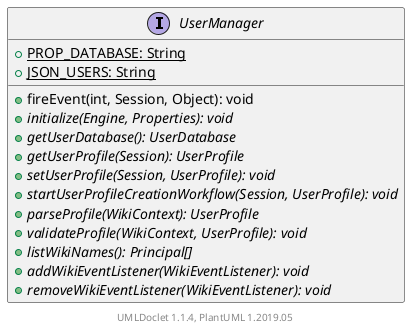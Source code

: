 @startuml

    interface UserManager [[UserManager.html]] {
        {static} +PROP_DATABASE: String
        {static} +JSON_USERS: String
        +fireEvent(int, Session, Object): void
        {abstract} +initialize(Engine, Properties): void
        {abstract} +getUserDatabase(): UserDatabase
        {abstract} +getUserProfile(Session): UserProfile
        {abstract} +setUserProfile(Session, UserProfile): void
        {abstract} +startUserProfileCreationWorkflow(Session, UserProfile): void
        {abstract} +parseProfile(WikiContext): UserProfile
        {abstract} +validateProfile(WikiContext, UserProfile): void
        {abstract} +listWikiNames(): Principal[]
        {abstract} +addWikiEventListener(WikiEventListener): void
        {abstract} +removeWikiEventListener(WikiEventListener): void
    }


    center footer UMLDoclet 1.1.4, PlantUML 1.2019.05
@enduml
